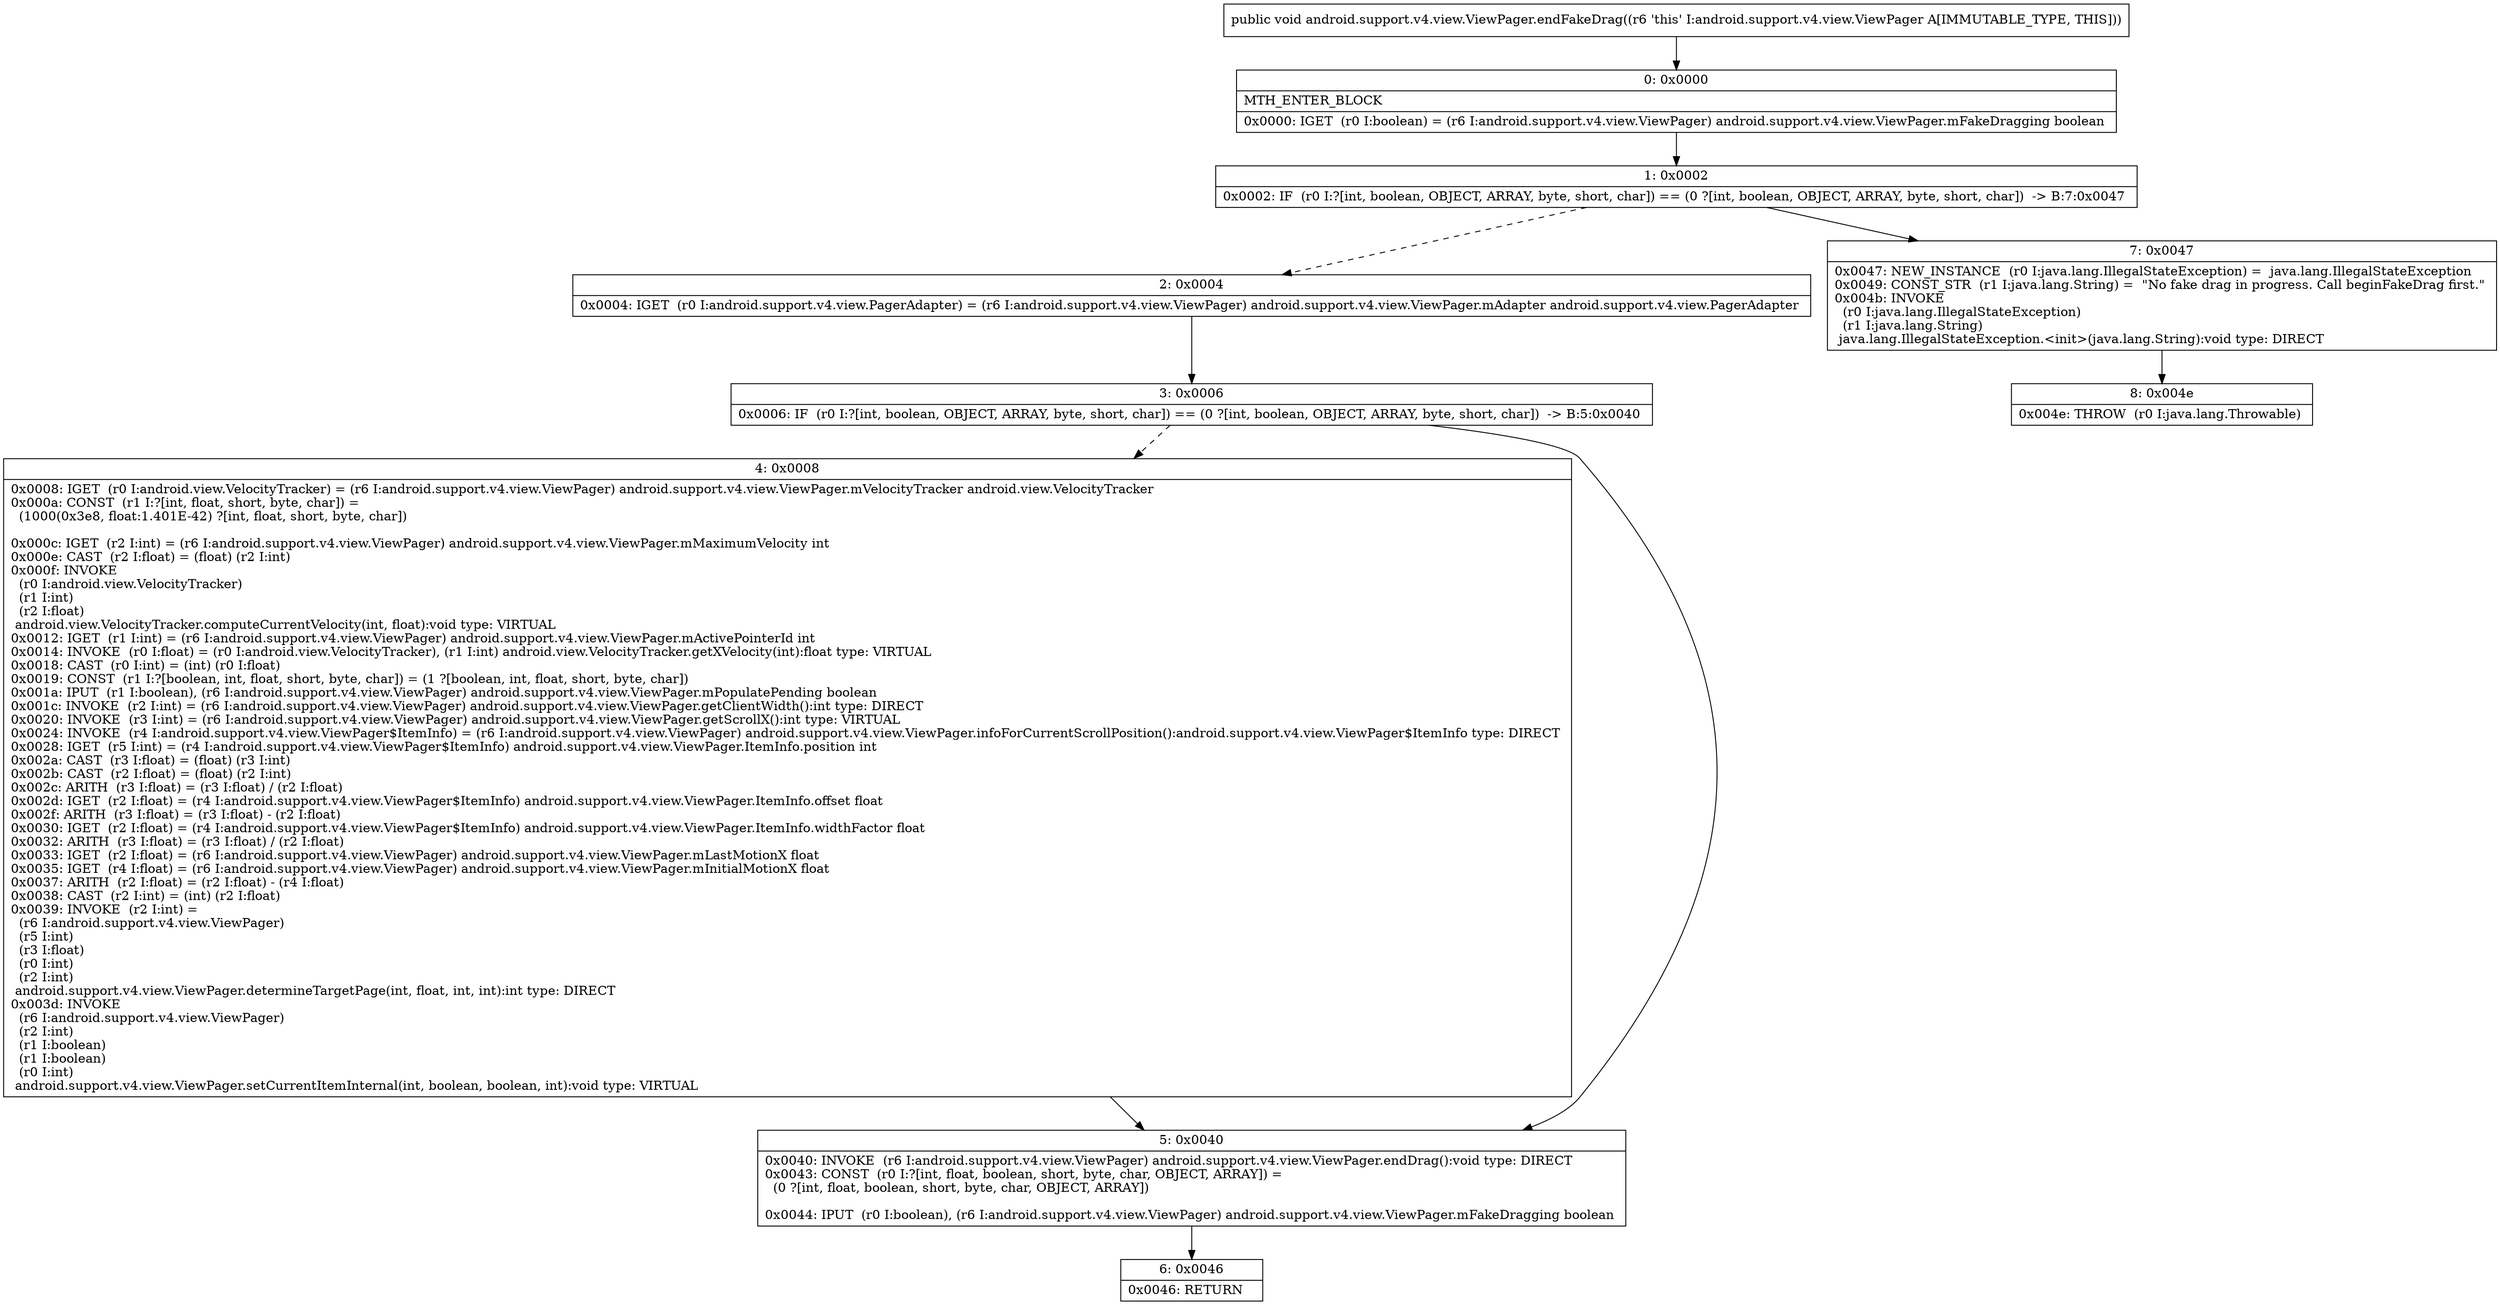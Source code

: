 digraph "CFG forandroid.support.v4.view.ViewPager.endFakeDrag()V" {
Node_0 [shape=record,label="{0\:\ 0x0000|MTH_ENTER_BLOCK\l|0x0000: IGET  (r0 I:boolean) = (r6 I:android.support.v4.view.ViewPager) android.support.v4.view.ViewPager.mFakeDragging boolean \l}"];
Node_1 [shape=record,label="{1\:\ 0x0002|0x0002: IF  (r0 I:?[int, boolean, OBJECT, ARRAY, byte, short, char]) == (0 ?[int, boolean, OBJECT, ARRAY, byte, short, char])  \-\> B:7:0x0047 \l}"];
Node_2 [shape=record,label="{2\:\ 0x0004|0x0004: IGET  (r0 I:android.support.v4.view.PagerAdapter) = (r6 I:android.support.v4.view.ViewPager) android.support.v4.view.ViewPager.mAdapter android.support.v4.view.PagerAdapter \l}"];
Node_3 [shape=record,label="{3\:\ 0x0006|0x0006: IF  (r0 I:?[int, boolean, OBJECT, ARRAY, byte, short, char]) == (0 ?[int, boolean, OBJECT, ARRAY, byte, short, char])  \-\> B:5:0x0040 \l}"];
Node_4 [shape=record,label="{4\:\ 0x0008|0x0008: IGET  (r0 I:android.view.VelocityTracker) = (r6 I:android.support.v4.view.ViewPager) android.support.v4.view.ViewPager.mVelocityTracker android.view.VelocityTracker \l0x000a: CONST  (r1 I:?[int, float, short, byte, char]) = \l  (1000(0x3e8, float:1.401E\-42) ?[int, float, short, byte, char])\l \l0x000c: IGET  (r2 I:int) = (r6 I:android.support.v4.view.ViewPager) android.support.v4.view.ViewPager.mMaximumVelocity int \l0x000e: CAST  (r2 I:float) = (float) (r2 I:int) \l0x000f: INVOKE  \l  (r0 I:android.view.VelocityTracker)\l  (r1 I:int)\l  (r2 I:float)\l android.view.VelocityTracker.computeCurrentVelocity(int, float):void type: VIRTUAL \l0x0012: IGET  (r1 I:int) = (r6 I:android.support.v4.view.ViewPager) android.support.v4.view.ViewPager.mActivePointerId int \l0x0014: INVOKE  (r0 I:float) = (r0 I:android.view.VelocityTracker), (r1 I:int) android.view.VelocityTracker.getXVelocity(int):float type: VIRTUAL \l0x0018: CAST  (r0 I:int) = (int) (r0 I:float) \l0x0019: CONST  (r1 I:?[boolean, int, float, short, byte, char]) = (1 ?[boolean, int, float, short, byte, char]) \l0x001a: IPUT  (r1 I:boolean), (r6 I:android.support.v4.view.ViewPager) android.support.v4.view.ViewPager.mPopulatePending boolean \l0x001c: INVOKE  (r2 I:int) = (r6 I:android.support.v4.view.ViewPager) android.support.v4.view.ViewPager.getClientWidth():int type: DIRECT \l0x0020: INVOKE  (r3 I:int) = (r6 I:android.support.v4.view.ViewPager) android.support.v4.view.ViewPager.getScrollX():int type: VIRTUAL \l0x0024: INVOKE  (r4 I:android.support.v4.view.ViewPager$ItemInfo) = (r6 I:android.support.v4.view.ViewPager) android.support.v4.view.ViewPager.infoForCurrentScrollPosition():android.support.v4.view.ViewPager$ItemInfo type: DIRECT \l0x0028: IGET  (r5 I:int) = (r4 I:android.support.v4.view.ViewPager$ItemInfo) android.support.v4.view.ViewPager.ItemInfo.position int \l0x002a: CAST  (r3 I:float) = (float) (r3 I:int) \l0x002b: CAST  (r2 I:float) = (float) (r2 I:int) \l0x002c: ARITH  (r3 I:float) = (r3 I:float) \/ (r2 I:float) \l0x002d: IGET  (r2 I:float) = (r4 I:android.support.v4.view.ViewPager$ItemInfo) android.support.v4.view.ViewPager.ItemInfo.offset float \l0x002f: ARITH  (r3 I:float) = (r3 I:float) \- (r2 I:float) \l0x0030: IGET  (r2 I:float) = (r4 I:android.support.v4.view.ViewPager$ItemInfo) android.support.v4.view.ViewPager.ItemInfo.widthFactor float \l0x0032: ARITH  (r3 I:float) = (r3 I:float) \/ (r2 I:float) \l0x0033: IGET  (r2 I:float) = (r6 I:android.support.v4.view.ViewPager) android.support.v4.view.ViewPager.mLastMotionX float \l0x0035: IGET  (r4 I:float) = (r6 I:android.support.v4.view.ViewPager) android.support.v4.view.ViewPager.mInitialMotionX float \l0x0037: ARITH  (r2 I:float) = (r2 I:float) \- (r4 I:float) \l0x0038: CAST  (r2 I:int) = (int) (r2 I:float) \l0x0039: INVOKE  (r2 I:int) = \l  (r6 I:android.support.v4.view.ViewPager)\l  (r5 I:int)\l  (r3 I:float)\l  (r0 I:int)\l  (r2 I:int)\l android.support.v4.view.ViewPager.determineTargetPage(int, float, int, int):int type: DIRECT \l0x003d: INVOKE  \l  (r6 I:android.support.v4.view.ViewPager)\l  (r2 I:int)\l  (r1 I:boolean)\l  (r1 I:boolean)\l  (r0 I:int)\l android.support.v4.view.ViewPager.setCurrentItemInternal(int, boolean, boolean, int):void type: VIRTUAL \l}"];
Node_5 [shape=record,label="{5\:\ 0x0040|0x0040: INVOKE  (r6 I:android.support.v4.view.ViewPager) android.support.v4.view.ViewPager.endDrag():void type: DIRECT \l0x0043: CONST  (r0 I:?[int, float, boolean, short, byte, char, OBJECT, ARRAY]) = \l  (0 ?[int, float, boolean, short, byte, char, OBJECT, ARRAY])\l \l0x0044: IPUT  (r0 I:boolean), (r6 I:android.support.v4.view.ViewPager) android.support.v4.view.ViewPager.mFakeDragging boolean \l}"];
Node_6 [shape=record,label="{6\:\ 0x0046|0x0046: RETURN   \l}"];
Node_7 [shape=record,label="{7\:\ 0x0047|0x0047: NEW_INSTANCE  (r0 I:java.lang.IllegalStateException) =  java.lang.IllegalStateException \l0x0049: CONST_STR  (r1 I:java.lang.String) =  \"No fake drag in progress. Call beginFakeDrag first.\" \l0x004b: INVOKE  \l  (r0 I:java.lang.IllegalStateException)\l  (r1 I:java.lang.String)\l java.lang.IllegalStateException.\<init\>(java.lang.String):void type: DIRECT \l}"];
Node_8 [shape=record,label="{8\:\ 0x004e|0x004e: THROW  (r0 I:java.lang.Throwable) \l}"];
MethodNode[shape=record,label="{public void android.support.v4.view.ViewPager.endFakeDrag((r6 'this' I:android.support.v4.view.ViewPager A[IMMUTABLE_TYPE, THIS])) }"];
MethodNode -> Node_0;
Node_0 -> Node_1;
Node_1 -> Node_2[style=dashed];
Node_1 -> Node_7;
Node_2 -> Node_3;
Node_3 -> Node_4[style=dashed];
Node_3 -> Node_5;
Node_4 -> Node_5;
Node_5 -> Node_6;
Node_7 -> Node_8;
}

